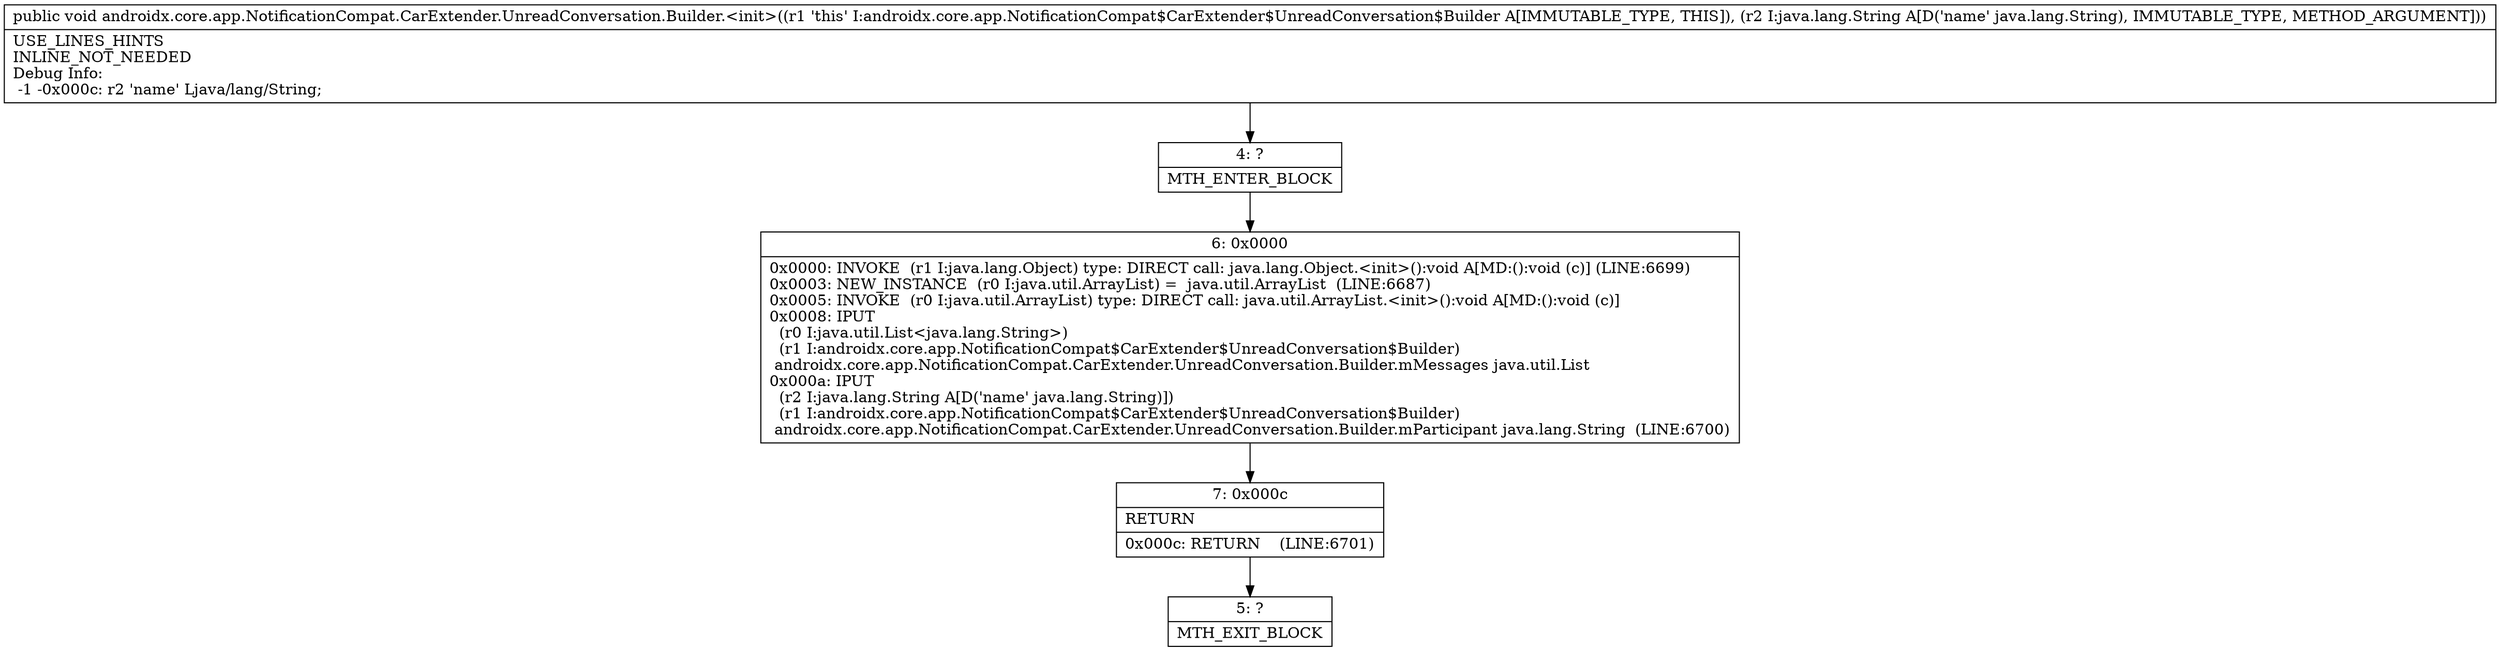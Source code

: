 digraph "CFG forandroidx.core.app.NotificationCompat.CarExtender.UnreadConversation.Builder.\<init\>(Ljava\/lang\/String;)V" {
Node_4 [shape=record,label="{4\:\ ?|MTH_ENTER_BLOCK\l}"];
Node_6 [shape=record,label="{6\:\ 0x0000|0x0000: INVOKE  (r1 I:java.lang.Object) type: DIRECT call: java.lang.Object.\<init\>():void A[MD:():void (c)] (LINE:6699)\l0x0003: NEW_INSTANCE  (r0 I:java.util.ArrayList) =  java.util.ArrayList  (LINE:6687)\l0x0005: INVOKE  (r0 I:java.util.ArrayList) type: DIRECT call: java.util.ArrayList.\<init\>():void A[MD:():void (c)]\l0x0008: IPUT  \l  (r0 I:java.util.List\<java.lang.String\>)\l  (r1 I:androidx.core.app.NotificationCompat$CarExtender$UnreadConversation$Builder)\l androidx.core.app.NotificationCompat.CarExtender.UnreadConversation.Builder.mMessages java.util.List \l0x000a: IPUT  \l  (r2 I:java.lang.String A[D('name' java.lang.String)])\l  (r1 I:androidx.core.app.NotificationCompat$CarExtender$UnreadConversation$Builder)\l androidx.core.app.NotificationCompat.CarExtender.UnreadConversation.Builder.mParticipant java.lang.String  (LINE:6700)\l}"];
Node_7 [shape=record,label="{7\:\ 0x000c|RETURN\l|0x000c: RETURN    (LINE:6701)\l}"];
Node_5 [shape=record,label="{5\:\ ?|MTH_EXIT_BLOCK\l}"];
MethodNode[shape=record,label="{public void androidx.core.app.NotificationCompat.CarExtender.UnreadConversation.Builder.\<init\>((r1 'this' I:androidx.core.app.NotificationCompat$CarExtender$UnreadConversation$Builder A[IMMUTABLE_TYPE, THIS]), (r2 I:java.lang.String A[D('name' java.lang.String), IMMUTABLE_TYPE, METHOD_ARGUMENT]))  | USE_LINES_HINTS\lINLINE_NOT_NEEDED\lDebug Info:\l  \-1 \-0x000c: r2 'name' Ljava\/lang\/String;\l}"];
MethodNode -> Node_4;Node_4 -> Node_6;
Node_6 -> Node_7;
Node_7 -> Node_5;
}

